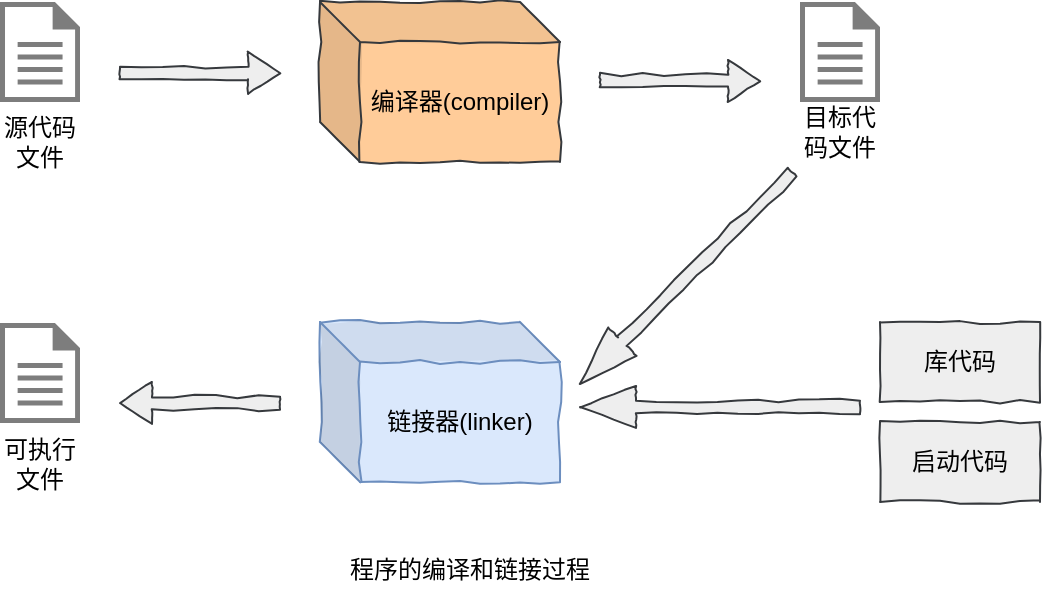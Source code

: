 <mxfile version="10.2.9" type="device"><diagram id="ZMqHYjVSQME9mdfQhd-y" name="Page-1"><mxGraphModel dx="1426" dy="862" grid="1" gridSize="10" guides="1" tooltips="1" connect="1" arrows="1" fold="1" page="1" pageScale="1" pageWidth="827" pageHeight="1169" math="0" shadow="0"><root><mxCell id="0"/><mxCell id="1" parent="0"/><mxCell id="m24vzBFiv_LAm30ObaQZ-3" value="编译器(compiler)" style="shape=cube;whiteSpace=wrap;html=1;boundedLbl=1;backgroundOutline=1;darkOpacity=0.05;darkOpacity2=0.1;comic=1;fillColor=#ffcc99;strokeColor=#36393d;" parent="1" vertex="1"><mxGeometry x="280" y="320" width="120" height="80" as="geometry"/></mxCell><mxCell id="m24vzBFiv_LAm30ObaQZ-1" value="" style="shadow=0;dashed=0;html=1;strokeColor=none;labelPosition=center;verticalLabelPosition=bottom;verticalAlign=top;align=center;shape=mxgraph.mscae.enterprise.document;fillColor=#7D7D7D;" parent="1" vertex="1"><mxGeometry x="120" y="320" width="40" height="50" as="geometry"/></mxCell><mxCell id="m24vzBFiv_LAm30ObaQZ-2" value="源代码文件" style="text;html=1;strokeColor=none;fillColor=none;align=center;verticalAlign=middle;whiteSpace=wrap;rounded=0;" parent="1" vertex="1"><mxGeometry x="120" y="380" width="40" height="20" as="geometry"/></mxCell><mxCell id="m24vzBFiv_LAm30ObaQZ-5" value="" style="shadow=0;dashed=0;html=1;strokeColor=none;labelPosition=center;verticalLabelPosition=bottom;verticalAlign=top;align=center;shape=mxgraph.mscae.enterprise.document;fillColor=#7D7D7D;" parent="1" vertex="1"><mxGeometry x="520" y="320" width="40" height="50" as="geometry"/></mxCell><mxCell id="m24vzBFiv_LAm30ObaQZ-6" value="目标代码文件" style="text;html=1;strokeColor=none;fillColor=none;align=center;verticalAlign=middle;whiteSpace=wrap;rounded=0;" parent="1" vertex="1"><mxGeometry x="520" y="375" width="40" height="20" as="geometry"/></mxCell><mxCell id="m24vzBFiv_LAm30ObaQZ-10" value="" style="shape=singleArrow;whiteSpace=wrap;html=1;comic=1;fillColor=#eeeeee;strokeColor=#36393d;" parent="1" vertex="1"><mxGeometry x="420" y="349" width="80" height="21" as="geometry"/></mxCell><mxCell id="m24vzBFiv_LAm30ObaQZ-11" value="链接器(linker)" style="shape=cube;whiteSpace=wrap;html=1;boundedLbl=1;backgroundOutline=1;darkOpacity=0.05;darkOpacity2=0.1;comic=1;fillColor=#dae8fc;strokeColor=#6c8ebf;" parent="1" vertex="1"><mxGeometry x="280" y="480" width="120" height="80" as="geometry"/></mxCell><mxCell id="m24vzBFiv_LAm30ObaQZ-12" value="" style="shape=singleArrow;direction=south;whiteSpace=wrap;html=1;rotation=45;comic=1;fillColor=#eeeeee;strokeColor=#36393d;" parent="1" vertex="1"><mxGeometry x="453" y="383" width="20" height="150" as="geometry"/></mxCell><mxCell id="m24vzBFiv_LAm30ObaQZ-13" value="库代码" style="rounded=0;whiteSpace=wrap;html=1;comic=1;fillColor=#eeeeee;strokeColor=#36393d;" parent="1" vertex="1"><mxGeometry x="560" y="480" width="80" height="40" as="geometry"/></mxCell><mxCell id="m24vzBFiv_LAm30ObaQZ-14" value="启动代码" style="rounded=0;whiteSpace=wrap;html=1;comic=1;fillColor=#eeeeee;strokeColor=#36393d;" parent="1" vertex="1"><mxGeometry x="560" y="530" width="80" height="40" as="geometry"/></mxCell><mxCell id="m24vzBFiv_LAm30ObaQZ-15" value="" style="shape=singleArrow;whiteSpace=wrap;html=1;comic=1;fillColor=#eeeeee;strokeColor=#36393d;" parent="1" vertex="1"><mxGeometry x="180" y="345" width="80" height="21" as="geometry"/></mxCell><mxCell id="m24vzBFiv_LAm30ObaQZ-16" value="" style="shape=singleArrow;whiteSpace=wrap;html=1;comic=1;rotation=-180;fillColor=#eeeeee;strokeColor=#36393d;" parent="1" vertex="1"><mxGeometry x="180" y="510" width="80" height="21" as="geometry"/></mxCell><mxCell id="m24vzBFiv_LAm30ObaQZ-19" value="" style="shadow=0;dashed=0;html=1;strokeColor=none;labelPosition=center;verticalLabelPosition=bottom;verticalAlign=top;align=center;shape=mxgraph.mscae.enterprise.document;fillColor=#7D7D7D;" parent="1" vertex="1"><mxGeometry x="120" y="480.5" width="40" height="50" as="geometry"/></mxCell><mxCell id="m24vzBFiv_LAm30ObaQZ-20" value="可执行文件" style="text;html=1;strokeColor=none;fillColor=none;align=center;verticalAlign=middle;whiteSpace=wrap;rounded=0;" parent="1" vertex="1"><mxGeometry x="120" y="540.5" width="40" height="20" as="geometry"/></mxCell><mxCell id="5sXkkMxm2ZGq1gQ8KmSC-1" value="" style="shape=singleArrow;whiteSpace=wrap;html=1;comic=1;rotation=-180;fillColor=#eeeeee;strokeColor=#36393d;" vertex="1" parent="1"><mxGeometry x="410" y="512" width="140" height="21" as="geometry"/></mxCell><mxCell id="5sXkkMxm2ZGq1gQ8KmSC-2" value="程序的编译和链接过程" style="text;html=1;strokeColor=none;fillColor=none;align=center;verticalAlign=middle;whiteSpace=wrap;rounded=0;" vertex="1" parent="1"><mxGeometry x="280" y="594" width="150" height="20" as="geometry"/></mxCell></root></mxGraphModel></diagram></mxfile>